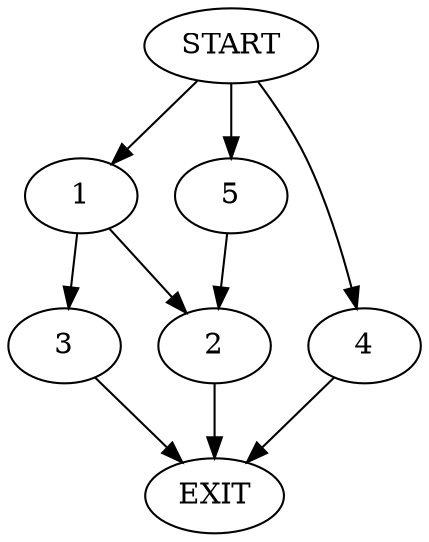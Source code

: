 digraph {
0 [label="START"]
6 [label="EXIT"]
0 -> 1
1 -> 2
1 -> 3
3 -> 6
2 -> 6
0 -> 4
4 -> 6
0 -> 5
5 -> 2
}
